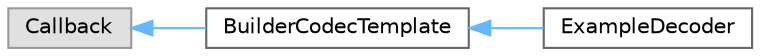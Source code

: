 digraph "Graphical Class Hierarchy"
{
 // LATEX_PDF_SIZE
  bgcolor="transparent";
  edge [fontname=Helvetica,fontsize=10,labelfontname=Helvetica,labelfontsize=10];
  node [fontname=Helvetica,fontsize=10,shape=box,height=0.2,width=0.4];
  rankdir="LR";
  Node0 [label="Callback",height=0.2,width=0.4,color="grey60", fillcolor="#E0E0E0", style="filled",tooltip=" "];
  Node0 -> Node1 [dir="back",color="steelblue1",style="solid"];
  Node1 [label="BuilderCodecTemplate",height=0.2,width=0.4,color="grey40", fillcolor="white", style="filled",URL="$a00025.html",tooltip=" "];
  Node1 -> Node2 [dir="back",color="steelblue1",style="solid"];
  Node2 [label="ExampleDecoder",height=0.2,width=0.4,color="grey40", fillcolor="white", style="filled",URL="$a00053.html",tooltip=" "];
}
